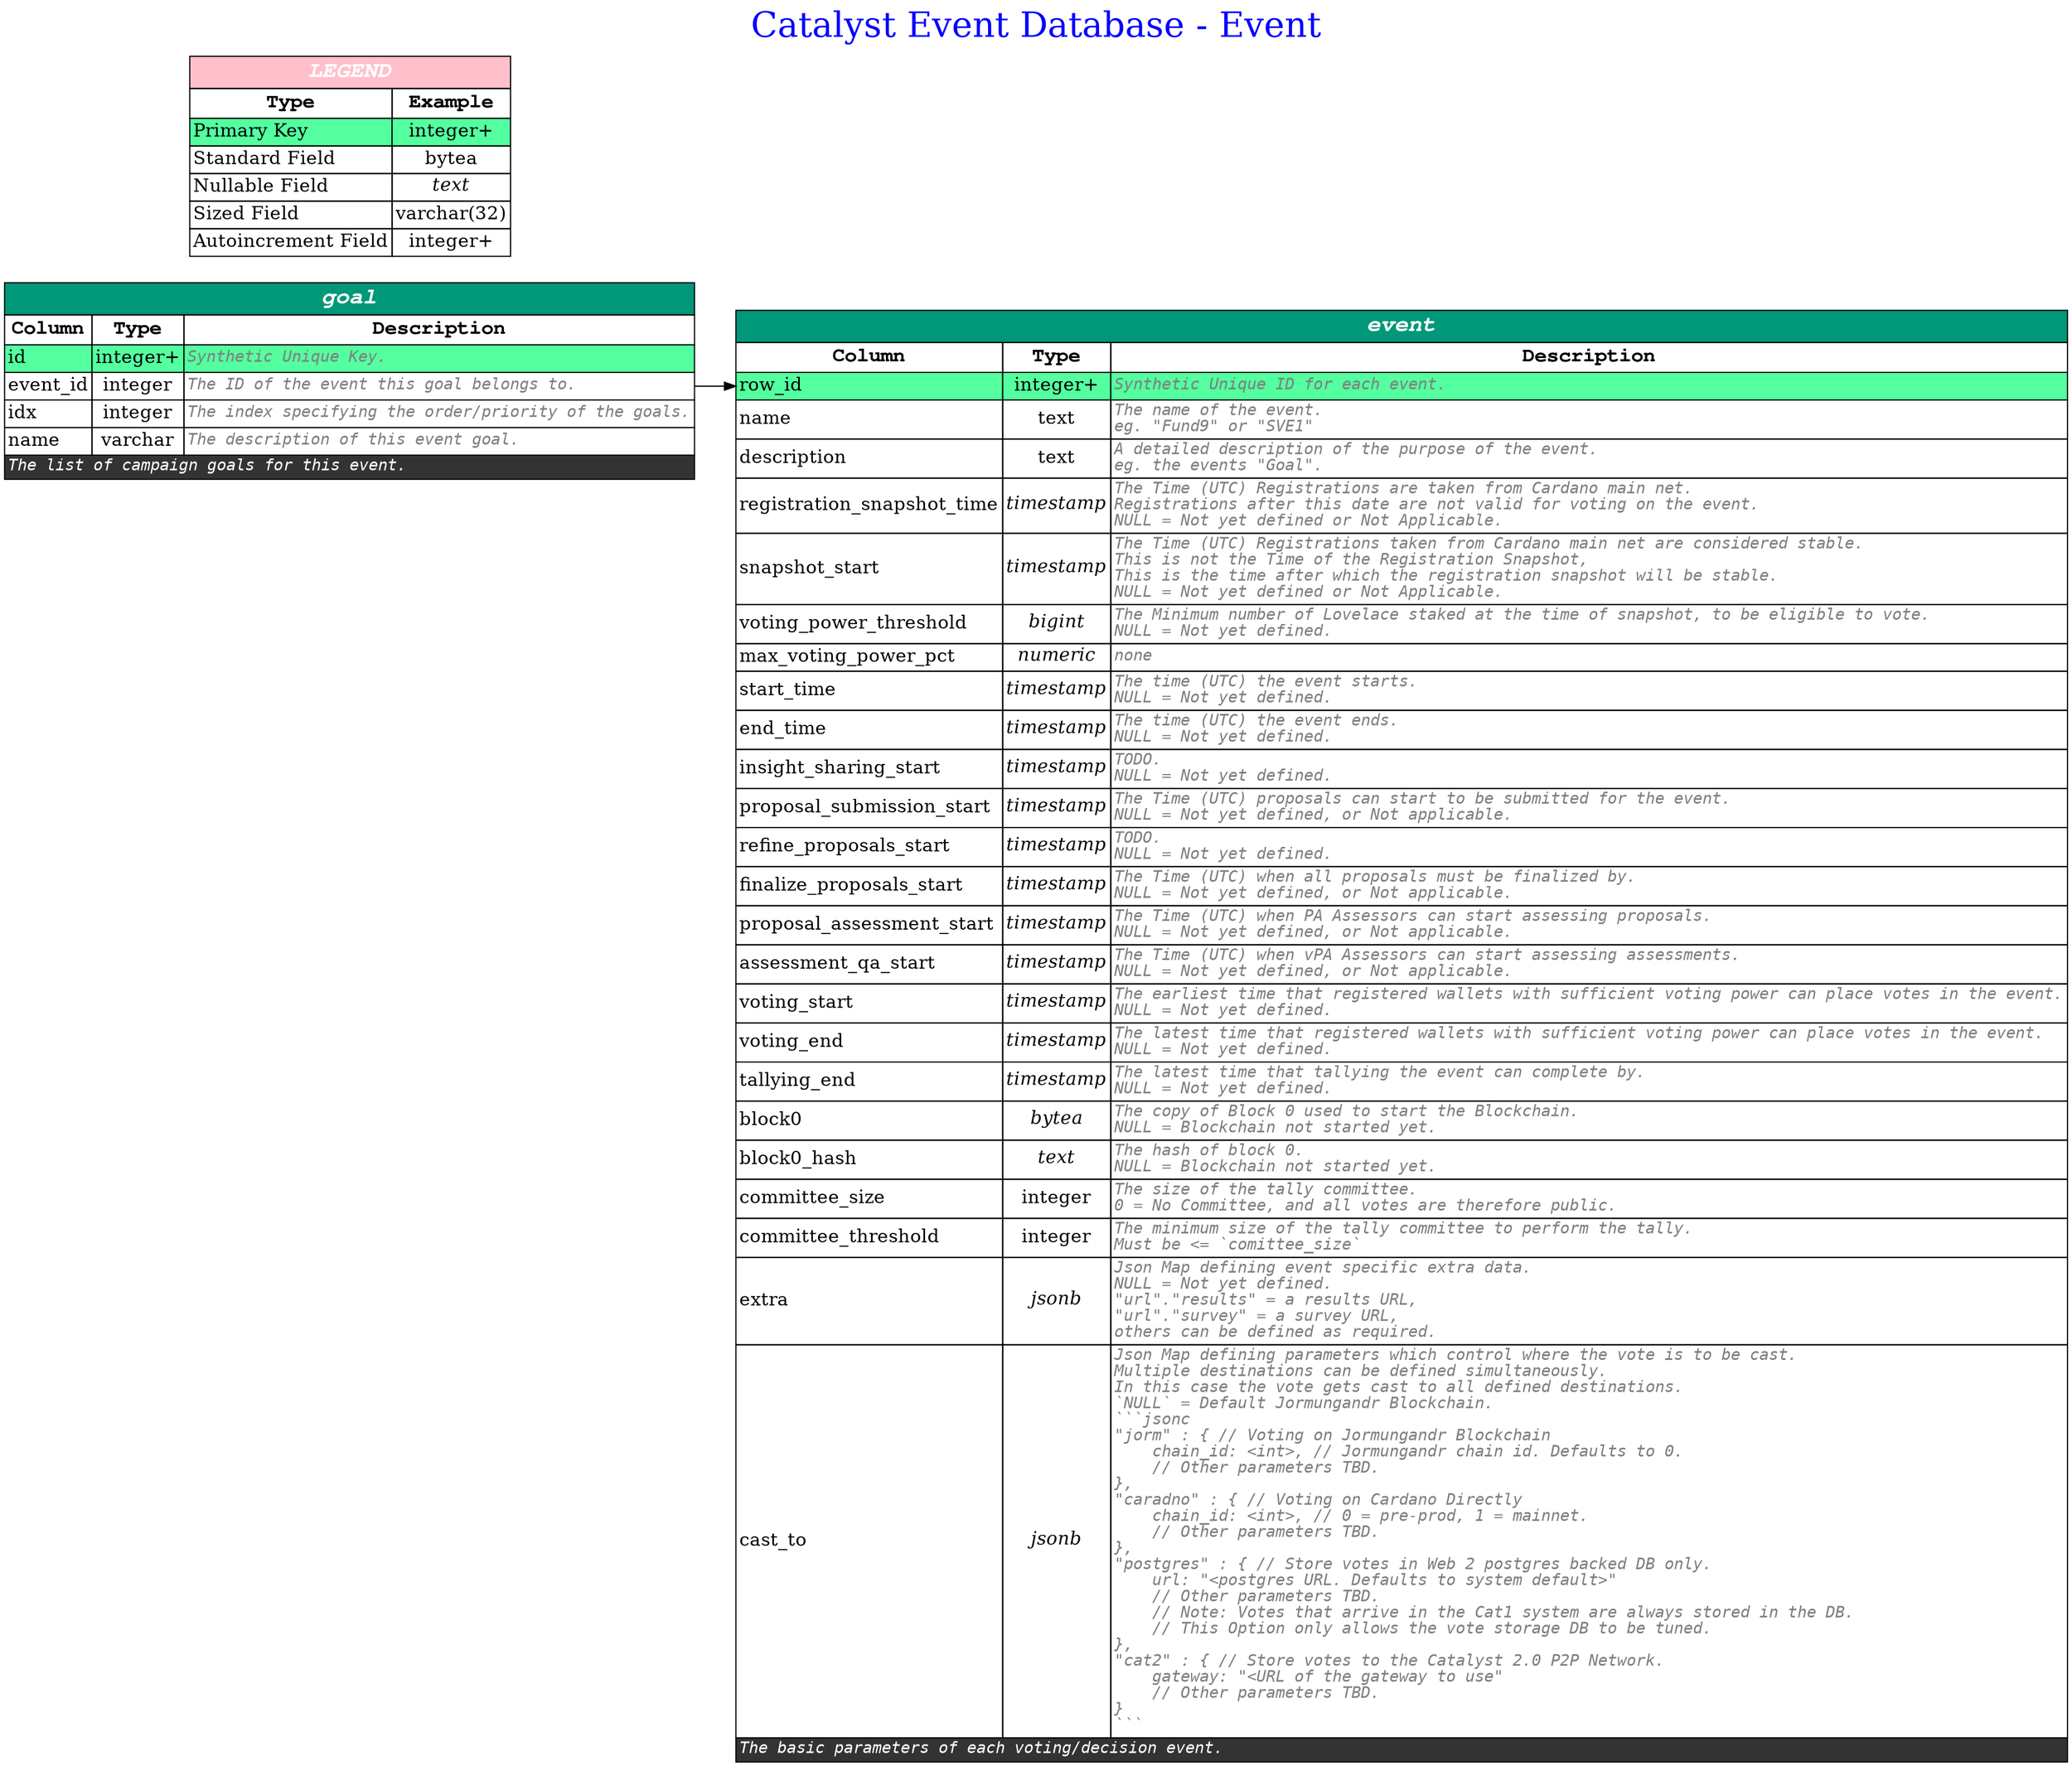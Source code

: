 digraph erd {

    
    label = "Catalyst Event Database - Event"
    labelloc = t
    fontsize = 30
    fontcolor = blue
    

    graph [
        rankdir = "LR"
    ];

    node [
        fontsize = "16"
        shape = "plaintext"
    ];

    edge [
    ];

    
        

    "event" [shape=plain label=<
        <table border='0' cellborder='1' cellspacing='0' >
            <tr>
                <td colspan='3' bgcolor='#009879' port='__title'><font color='white' face='Courier bold italic' point-size='20'><b>event</b></font></td>
            </tr>
            <tr>
                <td><font color='black' face='Courier bold' point-size='18' ><b>Column</b></font></td>
                <td><font color='black' face='Courier bold' point-size='18' ><b>Type</b></font></td>
                <td><font color='black' face='Courier bold' point-size='18' ><b>Description</b></font></td>
            </tr>

            
            <tr>
                <td port="row_id" bgcolor="seagreen1" align='text'><font>row_id</font><br align='left'/></td>
                <td  bgcolor="seagreen1" ><font>integer+</font></td>
                <td port="row_id_out" bgcolor="seagreen1" align='text'><font color='grey50' face='Monospace' point-size='14' ><i>Synthetic Unique ID for each event.</i><br align="left"/></font></td>
            </tr>
            
            <tr>
                <td port="name"  align='text'><font>name</font><br align='left'/></td>
                <td   ><font>text</font></td>
                <td port="name_out"  align='text'><font color='grey50' face='Monospace' point-size='14' ><i>The name of the event.<br align='left'/>eg. &quot;Fund9&quot; or &quot;SVE1&quot;</i><br align="left"/></font></td>
            </tr>
            
            <tr>
                <td port="description"  align='text'><font>description</font><br align='left'/></td>
                <td   ><font>text</font></td>
                <td port="description_out"  align='text'><font color='grey50' face='Monospace' point-size='14' ><i>A detailed description of the purpose of the event.<br align='left'/>eg. the events &quot;Goal&quot;.</i><br align="left"/></font></td>
            </tr>
            
            <tr>
                <td port="registration_snapshot_time"  align='text'><font>registration_snapshot_time</font><br align='left'/></td>
                <td   ><font><i>timestamp</i></font></td>
                <td port="registration_snapshot_time_out"  align='text'><font color='grey50' face='Monospace' point-size='14' ><i>The Time (UTC) Registrations are taken from Cardano main net.<br align='left'/>Registrations after this date are not valid for voting on the event.<br align='left'/>NULL = Not yet defined or Not Applicable.</i><br align="left"/></font></td>
            </tr>
            
            <tr>
                <td port="snapshot_start"  align='text'><font>snapshot_start</font><br align='left'/></td>
                <td   ><font><i>timestamp</i></font></td>
                <td port="snapshot_start_out"  align='text'><font color='grey50' face='Monospace' point-size='14' ><i>The Time (UTC) Registrations taken from Cardano main net are considered stable.<br align='left'/>This is not the Time of the Registration Snapshot,<br align='left'/>This is the time after which the registration snapshot will be stable.<br align='left'/>NULL = Not yet defined or Not Applicable.</i><br align="left"/></font></td>
            </tr>
            
            <tr>
                <td port="voting_power_threshold"  align='text'><font>voting_power_threshold</font><br align='left'/></td>
                <td   ><font><i>bigint</i></font></td>
                <td port="voting_power_threshold_out"  align='text'><font color='grey50' face='Monospace' point-size='14' ><i>The Minimum number of Lovelace staked at the time of snapshot, to be eligible to vote.<br align='left'/>NULL = Not yet defined.</i><br align="left"/></font></td>
            </tr>
            
            <tr>
                <td port="max_voting_power_pct"  align='text'><font>max_voting_power_pct</font><br align='left'/></td>
                <td   ><font><i>numeric</i></font></td>
                <td port="max_voting_power_pct_out"  align='text'><font color='grey50' face='Monospace' point-size='14' ><i>none</i><br align="left"/></font></td>
            </tr>
            
            <tr>
                <td port="start_time"  align='text'><font>start_time</font><br align='left'/></td>
                <td   ><font><i>timestamp</i></font></td>
                <td port="start_time_out"  align='text'><font color='grey50' face='Monospace' point-size='14' ><i>The time (UTC) the event starts.<br align='left'/>NULL = Not yet defined.</i><br align="left"/></font></td>
            </tr>
            
            <tr>
                <td port="end_time"  align='text'><font>end_time</font><br align='left'/></td>
                <td   ><font><i>timestamp</i></font></td>
                <td port="end_time_out"  align='text'><font color='grey50' face='Monospace' point-size='14' ><i>The time (UTC) the event ends.<br align='left'/>NULL = Not yet defined.</i><br align="left"/></font></td>
            </tr>
            
            <tr>
                <td port="insight_sharing_start"  align='text'><font>insight_sharing_start</font><br align='left'/></td>
                <td   ><font><i>timestamp</i></font></td>
                <td port="insight_sharing_start_out"  align='text'><font color='grey50' face='Monospace' point-size='14' ><i>TODO.<br align='left'/>NULL = Not yet defined.</i><br align="left"/></font></td>
            </tr>
            
            <tr>
                <td port="proposal_submission_start"  align='text'><font>proposal_submission_start</font><br align='left'/></td>
                <td   ><font><i>timestamp</i></font></td>
                <td port="proposal_submission_start_out"  align='text'><font color='grey50' face='Monospace' point-size='14' ><i>The Time (UTC) proposals can start to be submitted for the event.<br align='left'/>NULL = Not yet defined, or Not applicable.</i><br align="left"/></font></td>
            </tr>
            
            <tr>
                <td port="refine_proposals_start"  align='text'><font>refine_proposals_start</font><br align='left'/></td>
                <td   ><font><i>timestamp</i></font></td>
                <td port="refine_proposals_start_out"  align='text'><font color='grey50' face='Monospace' point-size='14' ><i>TODO.<br align='left'/>NULL = Not yet defined.</i><br align="left"/></font></td>
            </tr>
            
            <tr>
                <td port="finalize_proposals_start"  align='text'><font>finalize_proposals_start</font><br align='left'/></td>
                <td   ><font><i>timestamp</i></font></td>
                <td port="finalize_proposals_start_out"  align='text'><font color='grey50' face='Monospace' point-size='14' ><i>The Time (UTC) when all proposals must be finalized by.<br align='left'/>NULL = Not yet defined, or Not applicable.</i><br align="left"/></font></td>
            </tr>
            
            <tr>
                <td port="proposal_assessment_start"  align='text'><font>proposal_assessment_start</font><br align='left'/></td>
                <td   ><font><i>timestamp</i></font></td>
                <td port="proposal_assessment_start_out"  align='text'><font color='grey50' face='Monospace' point-size='14' ><i>The Time (UTC) when PA Assessors can start assessing proposals.<br align='left'/>NULL = Not yet defined, or Not applicable.</i><br align="left"/></font></td>
            </tr>
            
            <tr>
                <td port="assessment_qa_start"  align='text'><font>assessment_qa_start</font><br align='left'/></td>
                <td   ><font><i>timestamp</i></font></td>
                <td port="assessment_qa_start_out"  align='text'><font color='grey50' face='Monospace' point-size='14' ><i>The Time (UTC) when vPA Assessors can start assessing assessments.<br align='left'/>NULL = Not yet defined, or Not applicable.</i><br align="left"/></font></td>
            </tr>
            
            <tr>
                <td port="voting_start"  align='text'><font>voting_start</font><br align='left'/></td>
                <td   ><font><i>timestamp</i></font></td>
                <td port="voting_start_out"  align='text'><font color='grey50' face='Monospace' point-size='14' ><i>The earliest time that registered wallets with sufficient voting power can place votes in the event.<br align='left'/>NULL = Not yet defined.</i><br align="left"/></font></td>
            </tr>
            
            <tr>
                <td port="voting_end"  align='text'><font>voting_end</font><br align='left'/></td>
                <td   ><font><i>timestamp</i></font></td>
                <td port="voting_end_out"  align='text'><font color='grey50' face='Monospace' point-size='14' ><i>The latest time that registered wallets with sufficient voting power can place votes in the event.<br align='left'/>NULL = Not yet defined.</i><br align="left"/></font></td>
            </tr>
            
            <tr>
                <td port="tallying_end"  align='text'><font>tallying_end</font><br align='left'/></td>
                <td   ><font><i>timestamp</i></font></td>
                <td port="tallying_end_out"  align='text'><font color='grey50' face='Monospace' point-size='14' ><i>The latest time that tallying the event can complete by.<br align='left'/>NULL = Not yet defined.</i><br align="left"/></font></td>
            </tr>
            
            <tr>
                <td port="block0"  align='text'><font>block0</font><br align='left'/></td>
                <td   ><font><i>bytea</i></font></td>
                <td port="block0_out"  align='text'><font color='grey50' face='Monospace' point-size='14' ><i>The copy of Block 0 used to start the Blockchain.<br align='left'/>NULL = Blockchain not started yet.</i><br align="left"/></font></td>
            </tr>
            
            <tr>
                <td port="block0_hash"  align='text'><font>block0_hash</font><br align='left'/></td>
                <td   ><font><i>text</i></font></td>
                <td port="block0_hash_out"  align='text'><font color='grey50' face='Monospace' point-size='14' ><i>The hash of block 0.<br align='left'/>NULL = Blockchain not started yet.</i><br align="left"/></font></td>
            </tr>
            
            <tr>
                <td port="committee_size"  align='text'><font>committee_size</font><br align='left'/></td>
                <td   ><font>integer</font></td>
                <td port="committee_size_out"  align='text'><font color='grey50' face='Monospace' point-size='14' ><i>The size of the tally committee.<br align='left'/>0 = No Committee, and all votes are therefore public.</i><br align="left"/></font></td>
            </tr>
            
            <tr>
                <td port="committee_threshold"  align='text'><font>committee_threshold</font><br align='left'/></td>
                <td   ><font>integer</font></td>
                <td port="committee_threshold_out"  align='text'><font color='grey50' face='Monospace' point-size='14' ><i>The minimum size of the tally committee to perform the tally.<br align='left'/>Must be &lt;= `comittee_size`</i><br align="left"/></font></td>
            </tr>
            
            <tr>
                <td port="extra"  align='text'><font>extra</font><br align='left'/></td>
                <td   ><font><i>jsonb</i></font></td>
                <td port="extra_out"  align='text'><font color='grey50' face='Monospace' point-size='14' ><i>Json Map defining event specific extra data.<br align='left'/>NULL = Not yet defined.<br align='left'/>&quot;url&quot;.&quot;results&quot; = a results URL,<br align='left'/>&quot;url&quot;.&quot;survey&quot; = a survey URL,<br align='left'/>others can be defined as required.</i><br align="left"/></font></td>
            </tr>
            
            <tr>
                <td port="cast_to"  align='text'><font>cast_to</font><br align='left'/></td>
                <td   ><font><i>jsonb</i></font></td>
                <td port="cast_to_out"  align='text'><font color='grey50' face='Monospace' point-size='14' ><i>Json Map defining parameters which control where the vote is to be cast.<br align='left'/>Multiple destinations can be defined simultaneously.<br align='left'/>In this case the vote gets cast to all defined destinations.<br align='left'/>`NULL` = Default Jormungandr Blockchain.<br align='left'/>```jsonc<br align='left'/>&quot;jorm&quot; : { &#x2f;&#x2f; Voting on Jormungandr Blockchain<br align='left'/>    chain_id: &lt;int&gt;, &#x2f;&#x2f; Jormungandr chain id. Defaults to 0.<br align='left'/>    &#x2f;&#x2f; Other parameters TBD.<br align='left'/>},<br align='left'/>&quot;caradno&quot; : { &#x2f;&#x2f; Voting on Cardano Directly<br align='left'/>    chain_id: &lt;int&gt;, &#x2f;&#x2f; 0 = pre-prod, 1 = mainnet.<br align='left'/>    &#x2f;&#x2f; Other parameters TBD.<br align='left'/>},<br align='left'/>&quot;postgres&quot; : { &#x2f;&#x2f; Store votes in Web 2 postgres backed DB only.<br align='left'/>    url: &quot;&lt;postgres URL. Defaults to system default&gt;&quot;<br align='left'/>    &#x2f;&#x2f; Other parameters TBD.<br align='left'/>    &#x2f;&#x2f; Note: Votes that arrive in the Cat1 system are always stored in the DB.<br align='left'/>    &#x2f;&#x2f; This Option only allows the vote storage DB to be tuned.<br align='left'/>},<br align='left'/>&quot;cat2&quot; : { &#x2f;&#x2f; Store votes to the Catalyst 2.0 P2P Network.<br align='left'/>    gateway: &quot;&lt;URL of the gateway to use&quot;<br align='left'/>    &#x2f;&#x2f; Other parameters TBD.<br align='left'/>}<br align='left'/>```</i><br align="left"/></font></td>
            </tr>
            

            
            <tr>
                <td colspan='3' bgcolor="grey20" align='text'><font color='white' face='Monospace' point-size='14'><i>The basic parameters of each voting&#x2f;decision event.</i><br align="left"/></font></td>
            </tr>
            

        </table>
    >];

        
    
        

    "goal" [shape=plain label=<
        <table border='0' cellborder='1' cellspacing='0' >
            <tr>
                <td colspan='3' bgcolor='#009879' port='__title'><font color='white' face='Courier bold italic' point-size='20'><b>goal</b></font></td>
            </tr>
            <tr>
                <td><font color='black' face='Courier bold' point-size='18' ><b>Column</b></font></td>
                <td><font color='black' face='Courier bold' point-size='18' ><b>Type</b></font></td>
                <td><font color='black' face='Courier bold' point-size='18' ><b>Description</b></font></td>
            </tr>

            
            <tr>
                <td port="id" bgcolor="seagreen1" align='text'><font>id</font><br align='left'/></td>
                <td  bgcolor="seagreen1" ><font>integer+</font></td>
                <td port="id_out" bgcolor="seagreen1" align='text'><font color='grey50' face='Monospace' point-size='14' ><i>Synthetic Unique Key.</i><br align="left"/></font></td>
            </tr>
            
            <tr>
                <td port="event_id"  align='text'><font>event_id</font><br align='left'/></td>
                <td   ><font>integer</font></td>
                <td port="event_id_out"  align='text'><font color='grey50' face='Monospace' point-size='14' ><i>The ID of the event this goal belongs to.</i><br align="left"/></font></td>
            </tr>
            
            <tr>
                <td port="idx"  align='text'><font>idx</font><br align='left'/></td>
                <td   ><font>integer</font></td>
                <td port="idx_out"  align='text'><font color='grey50' face='Monospace' point-size='14' ><i>The index specifying the order&#x2f;priority of the goals.</i><br align="left"/></font></td>
            </tr>
            
            <tr>
                <td port="name"  align='text'><font>name</font><br align='left'/></td>
                <td   ><font>varchar</font></td>
                <td port="name_out"  align='text'><font color='grey50' face='Monospace' point-size='14' ><i>The description of this event goal.</i><br align="left"/></font></td>
            </tr>
            

            
            <tr>
                <td colspan='3' bgcolor="grey20" align='text'><font color='white' face='Monospace' point-size='14'><i>The list of campaign goals for this event.</i><br align="left"/></font></td>
            </tr>
            

        </table>
    >];

        
    

    


    "LEGEND" [label=<
        <table border='0' cellborder='1' cellspacing='0'>
            <tr>
                <td colspan='2' bgcolor='Pink' port='__title'><font color='white' face='Courier bold italic' point-size='20'><b>LEGEND</b></font></td>
            </tr>
            <tr>
                <td><font color='black' face='Courier bold' point-size='18'><b>Type</b></font></td>
                <td><font color='black' face='Courier bold' point-size='18'><b>Example</b></font></td>
            </tr>

            <tr>
                <td align='text' bgcolor="seagreen1" ><font>Primary Key</font><br align='left'/></td>
                <td  bgcolor="seagreen1" ><font>integer+</font></td>
            </tr>


            <tr>
                <td align='text'><font>Standard Field</font><br align='left'/></td>
                <td><font>bytea</font></td>
            </tr>

            <tr>
                <td align='text'><font>Nullable Field</font><br align='left'/></td>
                <td><font><i>text</i></font></td>
            </tr>

            <tr>
                <td align='text'><font>Sized Field</font><br align='left'/></td>
                <td><font>varchar(32)</font></td>
            </tr>

            <tr>
                <td align='text'><font>Autoincrement Field</font><br align='left'/></td>
                <td><font>integer+</font></td>
            </tr>

        </table>
    >];

    
    "goal":"event_id_out" -> "event":"row_id"
    


}

